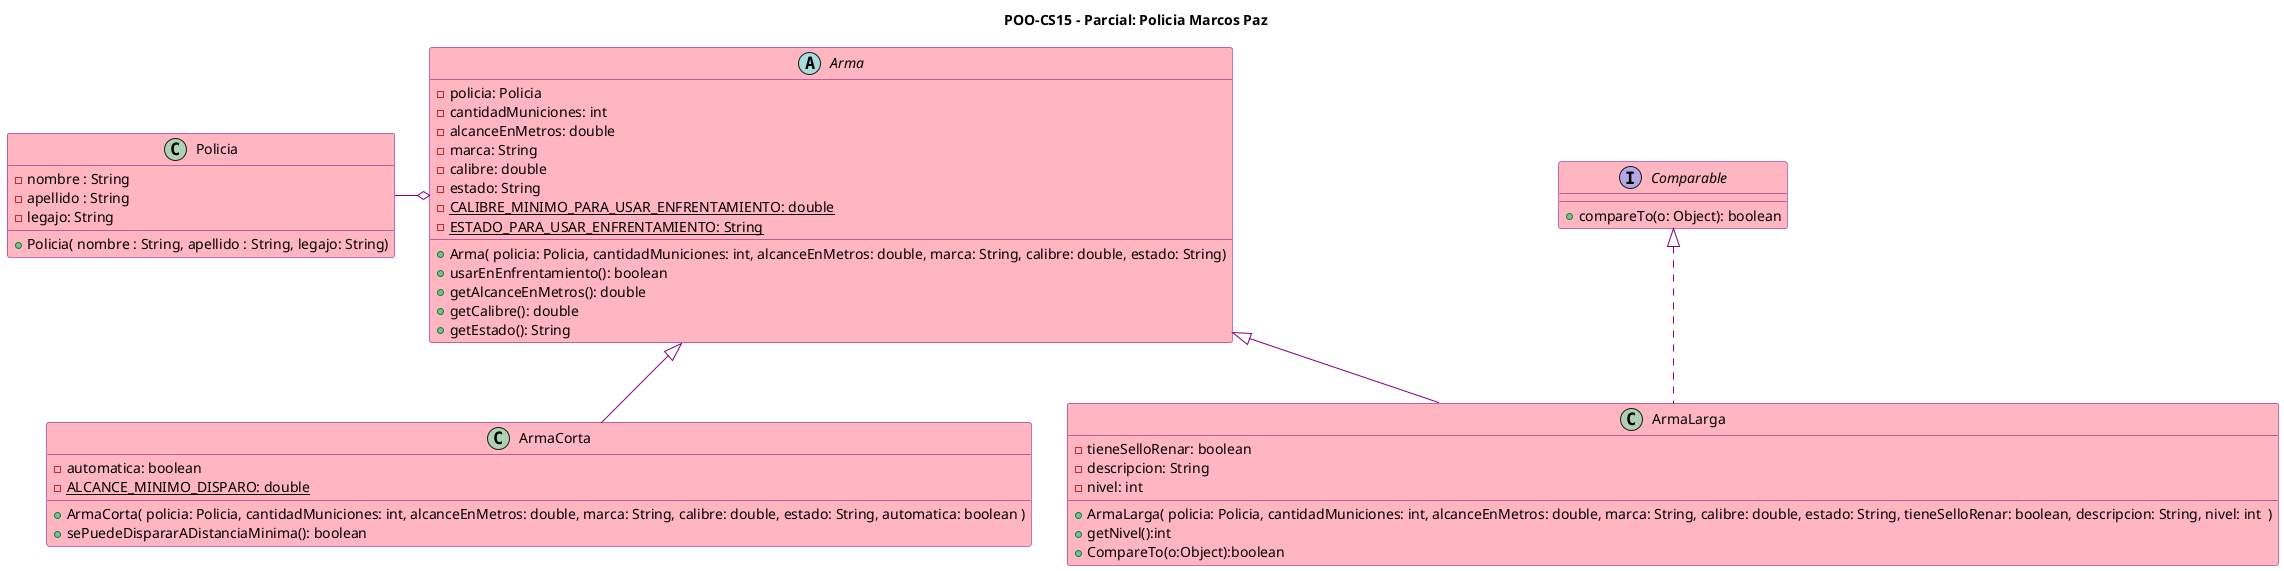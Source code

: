 @startuml

skinparam class {
    ArrowColor Purple
    BackgroundColor LightPink
    BorderColor Purple
}

skinparam note {
    BackgroundColor LightYellow
    BorderColor Purple
}

title POO-CS15 - Parcial: Policia Marcos Paz

class Policia{
    - nombre : String
    - apellido : String
    - legajo: String

    +Policia( nombre : String, apellido : String, legajo: String)
}

abstract class Arma{
   - policia: Policia
   - cantidadMuniciones: int
   - alcanceEnMetros: double
   - marca: String
   - calibre: double
   - estado: String
   - {static} CALIBRE_MINIMO_PARA_USAR_ENFRENTAMIENTO: double
   - {static} ESTADO_PARA_USAR_ENFRENTAMIENTO: String

    + Arma( policia: Policia, cantidadMuniciones: int, alcanceEnMetros: double, marca: String, calibre: double, estado: String)
    + usarEnEnfrentamiento(): boolean
    + getAlcanceEnMetros(): double
    + getCalibre(): double
    + getEstado(): String
}

class ArmaCorta extends Arma{
    - automatica: boolean
    - {static} ALCANCE_MINIMO_DISPARO: double

    +ArmaCorta( policia: Policia, cantidadMuniciones: int, alcanceEnMetros: double, marca: String, calibre: double, estado: String, automatica: boolean )
    +sePuedeDispararADistanciaMinima(): boolean
 }

 class ArmaLarga extends Arma implements Comparable{
     - tieneSelloRenar: boolean
     - descripcion: String
     - nivel: int

     +ArmaLarga( policia: Policia, cantidadMuniciones: int, alcanceEnMetros: double, marca: String, calibre: double, estado: String, tieneSelloRenar: boolean, descripcion: String, nivel: int  )
     + getNivel():int
     + CompareTo(o:Object):boolean
 }

 interface Comparable{
 + compareTo(o: Object): boolean
 }

 Arma o-left- Policia
@enduml